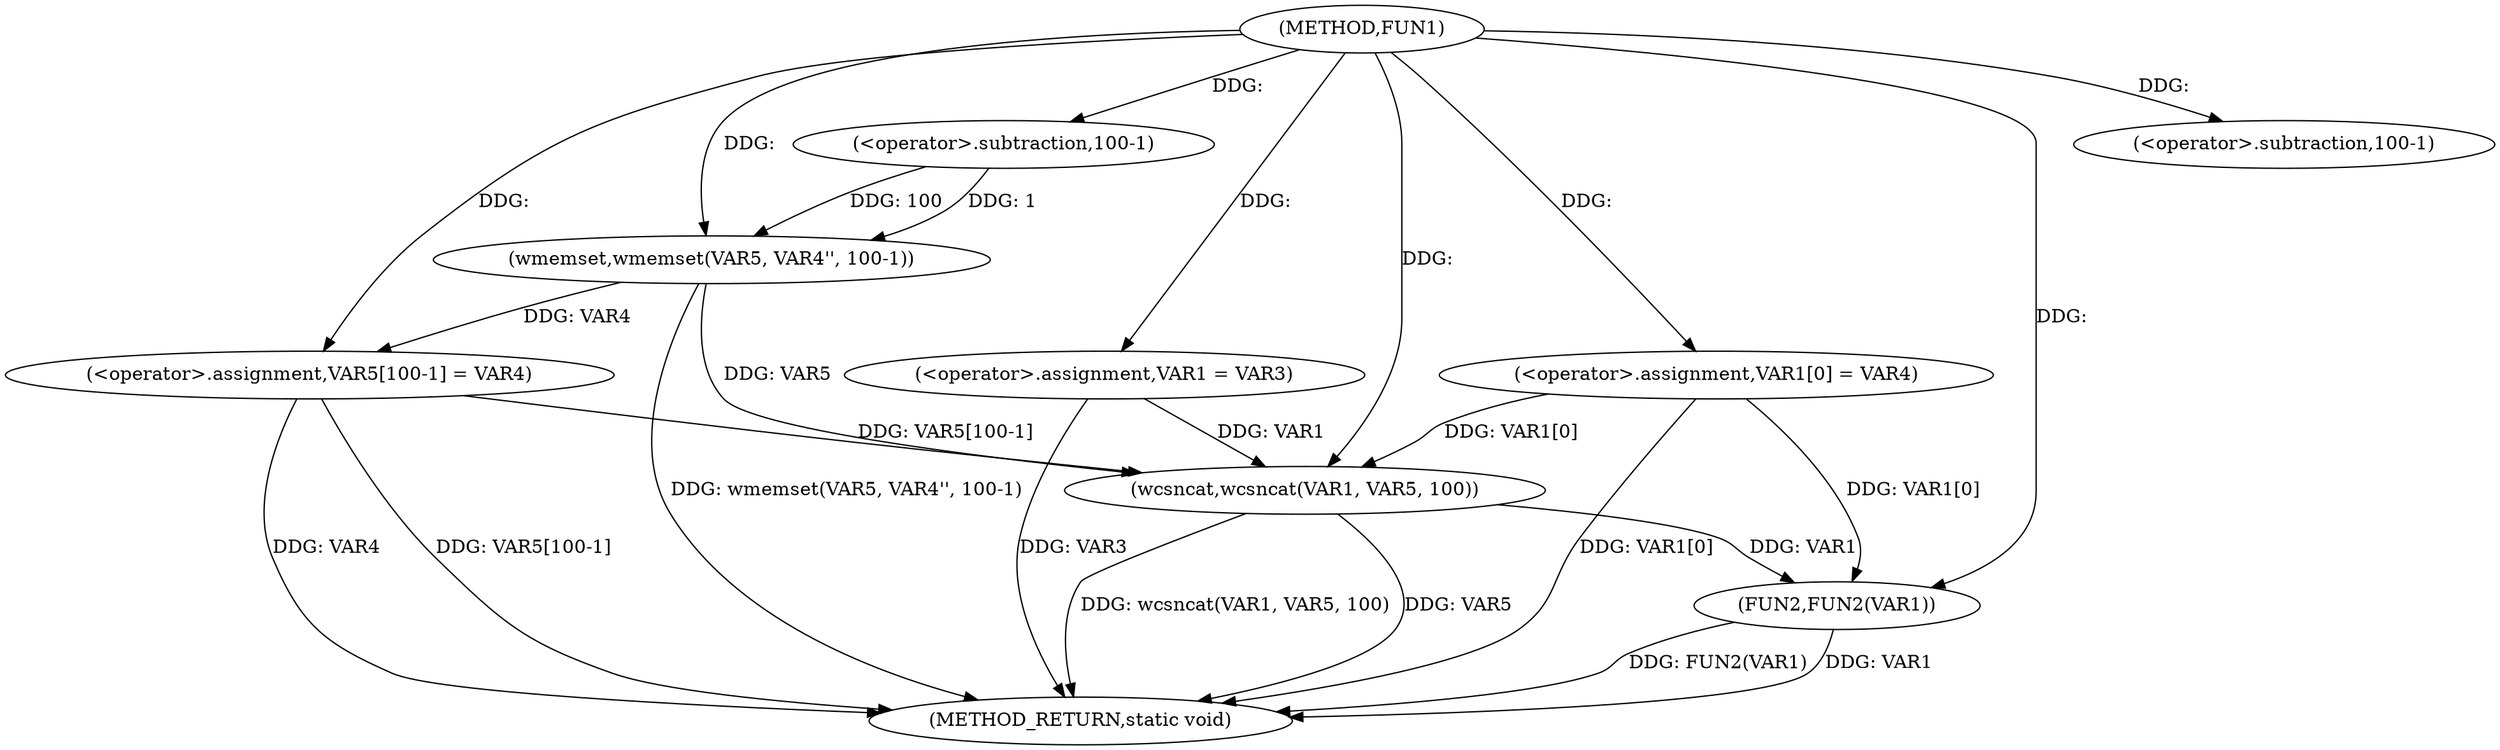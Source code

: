 digraph FUN1 {  
"1000100" [label = "(METHOD,FUN1)" ]
"1000134" [label = "(METHOD_RETURN,static void)" ]
"1000105" [label = "(<operator>.assignment,VAR1 = VAR3)" ]
"1000108" [label = "(<operator>.assignment,VAR1[0] = VAR4)" ]
"1000115" [label = "(wmemset,wmemset(VAR5, VAR4'', 100-1))" ]
"1000118" [label = "(<operator>.subtraction,100-1)" ]
"1000121" [label = "(<operator>.assignment,VAR5[100-1] = VAR4)" ]
"1000124" [label = "(<operator>.subtraction,100-1)" ]
"1000128" [label = "(wcsncat,wcsncat(VAR1, VAR5, 100))" ]
"1000132" [label = "(FUN2,FUN2(VAR1))" ]
  "1000128" -> "1000134"  [ label = "DDG: VAR5"] 
  "1000105" -> "1000134"  [ label = "DDG: VAR3"] 
  "1000132" -> "1000134"  [ label = "DDG: FUN2(VAR1)"] 
  "1000121" -> "1000134"  [ label = "DDG: VAR4"] 
  "1000132" -> "1000134"  [ label = "DDG: VAR1"] 
  "1000121" -> "1000134"  [ label = "DDG: VAR5[100-1]"] 
  "1000128" -> "1000134"  [ label = "DDG: wcsncat(VAR1, VAR5, 100)"] 
  "1000108" -> "1000134"  [ label = "DDG: VAR1[0]"] 
  "1000115" -> "1000134"  [ label = "DDG: wmemset(VAR5, VAR4'', 100-1)"] 
  "1000100" -> "1000105"  [ label = "DDG: "] 
  "1000100" -> "1000108"  [ label = "DDG: "] 
  "1000100" -> "1000115"  [ label = "DDG: "] 
  "1000118" -> "1000115"  [ label = "DDG: 100"] 
  "1000118" -> "1000115"  [ label = "DDG: 1"] 
  "1000100" -> "1000118"  [ label = "DDG: "] 
  "1000115" -> "1000121"  [ label = "DDG: VAR4"] 
  "1000100" -> "1000121"  [ label = "DDG: "] 
  "1000100" -> "1000124"  [ label = "DDG: "] 
  "1000105" -> "1000128"  [ label = "DDG: VAR1"] 
  "1000108" -> "1000128"  [ label = "DDG: VAR1[0]"] 
  "1000100" -> "1000128"  [ label = "DDG: "] 
  "1000121" -> "1000128"  [ label = "DDG: VAR5[100-1]"] 
  "1000115" -> "1000128"  [ label = "DDG: VAR5"] 
  "1000128" -> "1000132"  [ label = "DDG: VAR1"] 
  "1000108" -> "1000132"  [ label = "DDG: VAR1[0]"] 
  "1000100" -> "1000132"  [ label = "DDG: "] 
}
